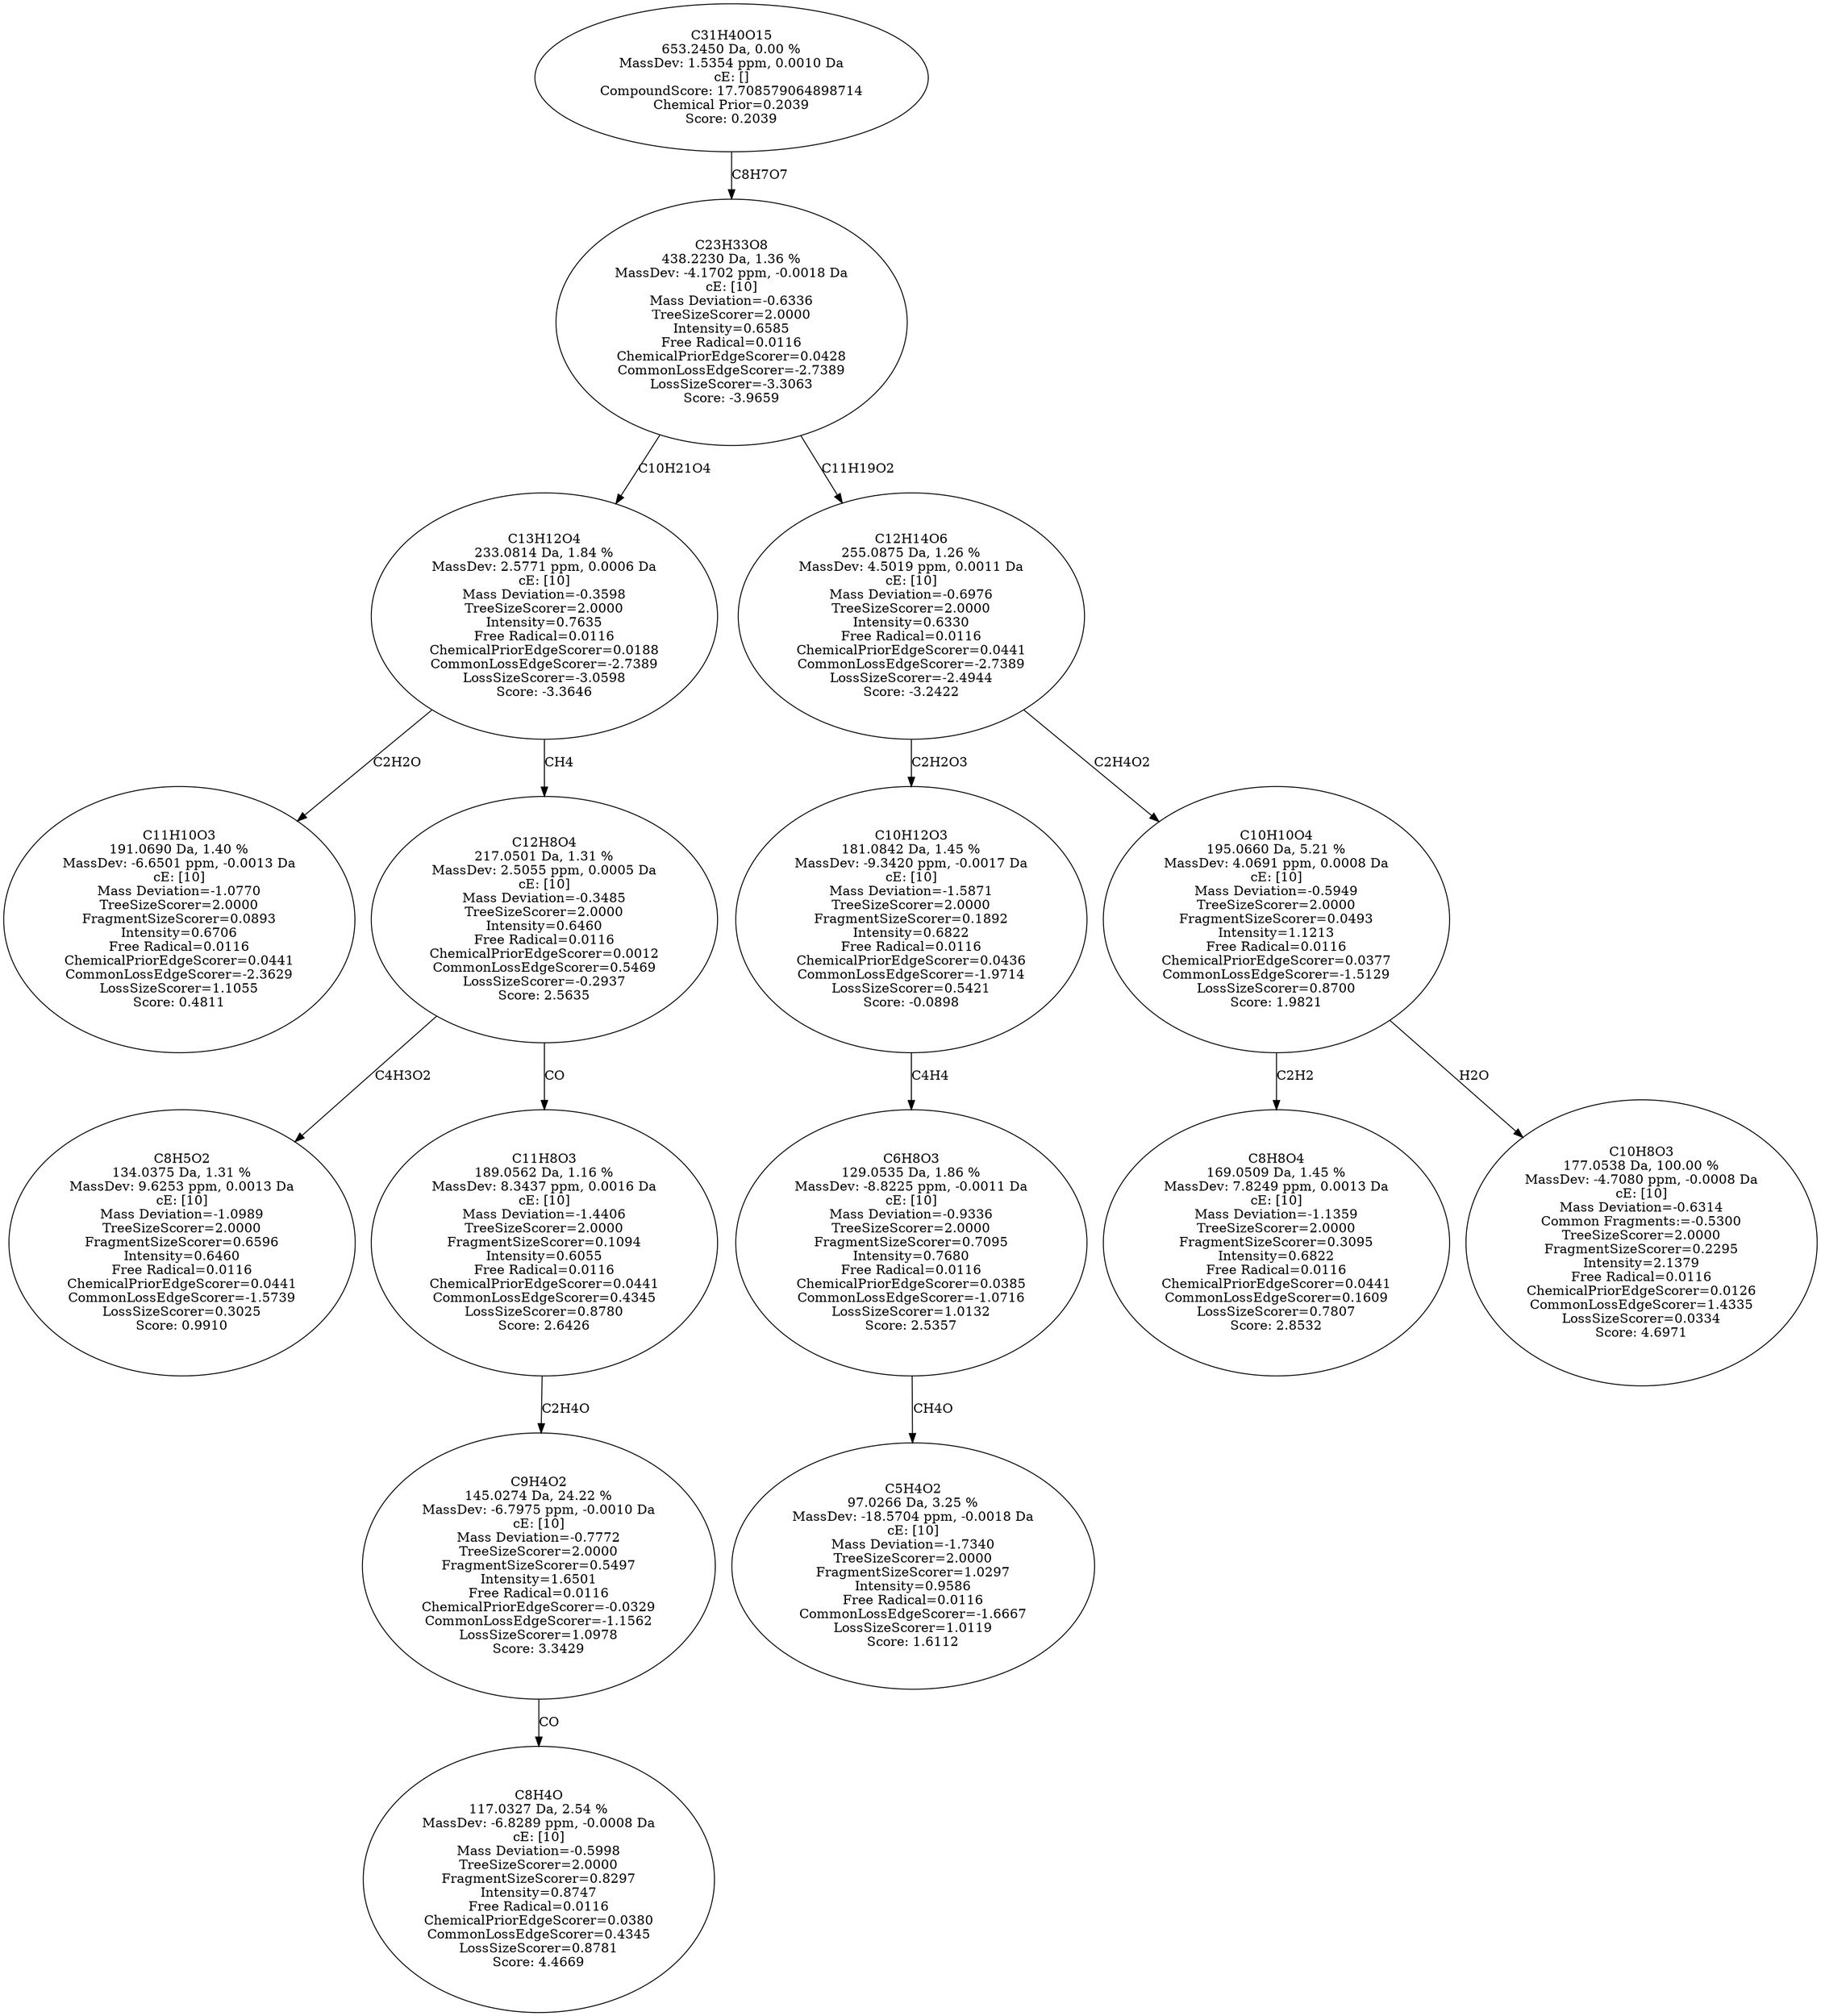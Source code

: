 strict digraph {
v1 [label="C11H10O3\n191.0690 Da, 1.40 %\nMassDev: -6.6501 ppm, -0.0013 Da\ncE: [10]\nMass Deviation=-1.0770\nTreeSizeScorer=2.0000\nFragmentSizeScorer=0.0893\nIntensity=0.6706\nFree Radical=0.0116\nChemicalPriorEdgeScorer=0.0441\nCommonLossEdgeScorer=-2.3629\nLossSizeScorer=1.1055\nScore: 0.4811"];
v2 [label="C8H5O2\n134.0375 Da, 1.31 %\nMassDev: 9.6253 ppm, 0.0013 Da\ncE: [10]\nMass Deviation=-1.0989\nTreeSizeScorer=2.0000\nFragmentSizeScorer=0.6596\nIntensity=0.6460\nFree Radical=0.0116\nChemicalPriorEdgeScorer=0.0441\nCommonLossEdgeScorer=-1.5739\nLossSizeScorer=0.3025\nScore: 0.9910"];
v3 [label="C8H4O\n117.0327 Da, 2.54 %\nMassDev: -6.8289 ppm, -0.0008 Da\ncE: [10]\nMass Deviation=-0.5998\nTreeSizeScorer=2.0000\nFragmentSizeScorer=0.8297\nIntensity=0.8747\nFree Radical=0.0116\nChemicalPriorEdgeScorer=0.0380\nCommonLossEdgeScorer=0.4345\nLossSizeScorer=0.8781\nScore: 4.4669"];
v4 [label="C9H4O2\n145.0274 Da, 24.22 %\nMassDev: -6.7975 ppm, -0.0010 Da\ncE: [10]\nMass Deviation=-0.7772\nTreeSizeScorer=2.0000\nFragmentSizeScorer=0.5497\nIntensity=1.6501\nFree Radical=0.0116\nChemicalPriorEdgeScorer=-0.0329\nCommonLossEdgeScorer=-1.1562\nLossSizeScorer=1.0978\nScore: 3.3429"];
v5 [label="C11H8O3\n189.0562 Da, 1.16 %\nMassDev: 8.3437 ppm, 0.0016 Da\ncE: [10]\nMass Deviation=-1.4406\nTreeSizeScorer=2.0000\nFragmentSizeScorer=0.1094\nIntensity=0.6055\nFree Radical=0.0116\nChemicalPriorEdgeScorer=0.0441\nCommonLossEdgeScorer=0.4345\nLossSizeScorer=0.8780\nScore: 2.6426"];
v6 [label="C12H8O4\n217.0501 Da, 1.31 %\nMassDev: 2.5055 ppm, 0.0005 Da\ncE: [10]\nMass Deviation=-0.3485\nTreeSizeScorer=2.0000\nIntensity=0.6460\nFree Radical=0.0116\nChemicalPriorEdgeScorer=0.0012\nCommonLossEdgeScorer=0.5469\nLossSizeScorer=-0.2937\nScore: 2.5635"];
v7 [label="C13H12O4\n233.0814 Da, 1.84 %\nMassDev: 2.5771 ppm, 0.0006 Da\ncE: [10]\nMass Deviation=-0.3598\nTreeSizeScorer=2.0000\nIntensity=0.7635\nFree Radical=0.0116\nChemicalPriorEdgeScorer=0.0188\nCommonLossEdgeScorer=-2.7389\nLossSizeScorer=-3.0598\nScore: -3.3646"];
v8 [label="C5H4O2\n97.0266 Da, 3.25 %\nMassDev: -18.5704 ppm, -0.0018 Da\ncE: [10]\nMass Deviation=-1.7340\nTreeSizeScorer=2.0000\nFragmentSizeScorer=1.0297\nIntensity=0.9586\nFree Radical=0.0116\nCommonLossEdgeScorer=-1.6667\nLossSizeScorer=1.0119\nScore: 1.6112"];
v9 [label="C6H8O3\n129.0535 Da, 1.86 %\nMassDev: -8.8225 ppm, -0.0011 Da\ncE: [10]\nMass Deviation=-0.9336\nTreeSizeScorer=2.0000\nFragmentSizeScorer=0.7095\nIntensity=0.7680\nFree Radical=0.0116\nChemicalPriorEdgeScorer=0.0385\nCommonLossEdgeScorer=-1.0716\nLossSizeScorer=1.0132\nScore: 2.5357"];
v10 [label="C10H12O3\n181.0842 Da, 1.45 %\nMassDev: -9.3420 ppm, -0.0017 Da\ncE: [10]\nMass Deviation=-1.5871\nTreeSizeScorer=2.0000\nFragmentSizeScorer=0.1892\nIntensity=0.6822\nFree Radical=0.0116\nChemicalPriorEdgeScorer=0.0436\nCommonLossEdgeScorer=-1.9714\nLossSizeScorer=0.5421\nScore: -0.0898"];
v11 [label="C8H8O4\n169.0509 Da, 1.45 %\nMassDev: 7.8249 ppm, 0.0013 Da\ncE: [10]\nMass Deviation=-1.1359\nTreeSizeScorer=2.0000\nFragmentSizeScorer=0.3095\nIntensity=0.6822\nFree Radical=0.0116\nChemicalPriorEdgeScorer=0.0441\nCommonLossEdgeScorer=0.1609\nLossSizeScorer=0.7807\nScore: 2.8532"];
v12 [label="C10H8O3\n177.0538 Da, 100.00 %\nMassDev: -4.7080 ppm, -0.0008 Da\ncE: [10]\nMass Deviation=-0.6314\nCommon Fragments:=-0.5300\nTreeSizeScorer=2.0000\nFragmentSizeScorer=0.2295\nIntensity=2.1379\nFree Radical=0.0116\nChemicalPriorEdgeScorer=0.0126\nCommonLossEdgeScorer=1.4335\nLossSizeScorer=0.0334\nScore: 4.6971"];
v13 [label="C10H10O4\n195.0660 Da, 5.21 %\nMassDev: 4.0691 ppm, 0.0008 Da\ncE: [10]\nMass Deviation=-0.5949\nTreeSizeScorer=2.0000\nFragmentSizeScorer=0.0493\nIntensity=1.1213\nFree Radical=0.0116\nChemicalPriorEdgeScorer=0.0377\nCommonLossEdgeScorer=-1.5129\nLossSizeScorer=0.8700\nScore: 1.9821"];
v14 [label="C12H14O6\n255.0875 Da, 1.26 %\nMassDev: 4.5019 ppm, 0.0011 Da\ncE: [10]\nMass Deviation=-0.6976\nTreeSizeScorer=2.0000\nIntensity=0.6330\nFree Radical=0.0116\nChemicalPriorEdgeScorer=0.0441\nCommonLossEdgeScorer=-2.7389\nLossSizeScorer=-2.4944\nScore: -3.2422"];
v15 [label="C23H33O8\n438.2230 Da, 1.36 %\nMassDev: -4.1702 ppm, -0.0018 Da\ncE: [10]\nMass Deviation=-0.6336\nTreeSizeScorer=2.0000\nIntensity=0.6585\nFree Radical=0.0116\nChemicalPriorEdgeScorer=0.0428\nCommonLossEdgeScorer=-2.7389\nLossSizeScorer=-3.3063\nScore: -3.9659"];
v16 [label="C31H40O15\n653.2450 Da, 0.00 %\nMassDev: 1.5354 ppm, 0.0010 Da\ncE: []\nCompoundScore: 17.708579064898714\nChemical Prior=0.2039\nScore: 0.2039"];
v7 -> v1 [label="C2H2O"];
v6 -> v2 [label="C4H3O2"];
v4 -> v3 [label="CO"];
v5 -> v4 [label="C2H4O"];
v6 -> v5 [label="CO"];
v7 -> v6 [label="CH4"];
v15 -> v7 [label="C10H21O4"];
v9 -> v8 [label="CH4O"];
v10 -> v9 [label="C4H4"];
v14 -> v10 [label="C2H2O3"];
v13 -> v11 [label="C2H2"];
v13 -> v12 [label="H2O"];
v14 -> v13 [label="C2H4O2"];
v15 -> v14 [label="C11H19O2"];
v16 -> v15 [label="C8H7O7"];
}